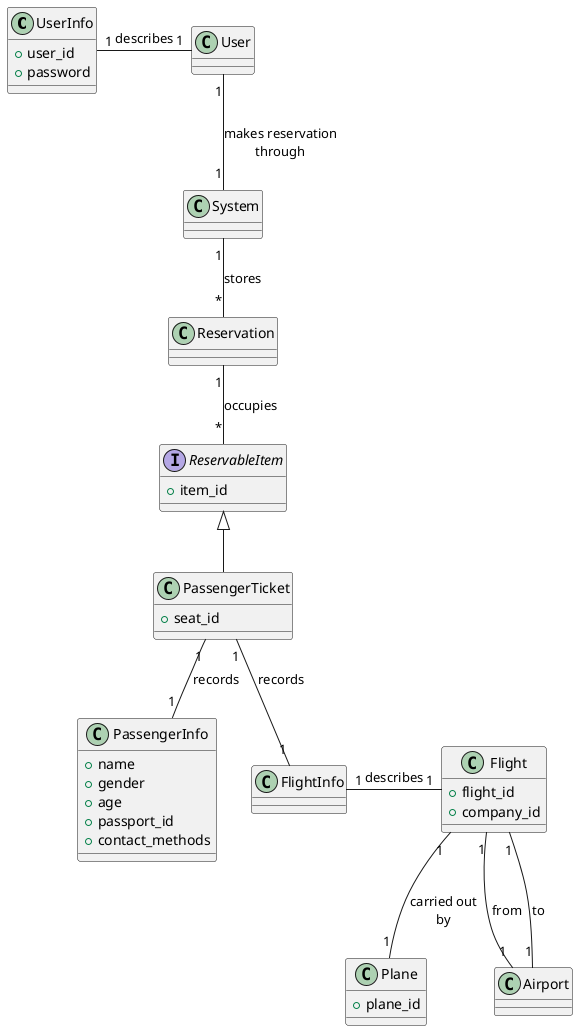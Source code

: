 @startuml


UserInfo "1"-"1" User: describes
class UserInfo {
    +user_id
    +password
}

User "1"--"1" System : makes reservation\nthrough

System "1"--"*" Reservation : stores

Reservation "1"--"*" ReservableItem : occupies
interface ReservableItem {
    +item_id
}

ReservableItem <|-- PassengerTicket

PassengerTicket "1"--"1" PassengerInfo : records
PassengerTicket "1"--"1" FlightInfo : records

class PassengerTicket {
    +seat_id
}

class PassengerInfo {
    +name
    +gender
    +age
    +passport_id
    +contact_methods
}

FlightInfo -[hidden]left- PassengerInfo
FlightInfo "1"-"1" Flight: describes
class Flight {
    +flight_id
    +company_id
}

Flight "1"--"1" Plane: carried out\nby
Flight "1"--"1" Airport: from
Flight "1"--"1" Airport: to

class Plane {
    +plane_id
}



@enduml